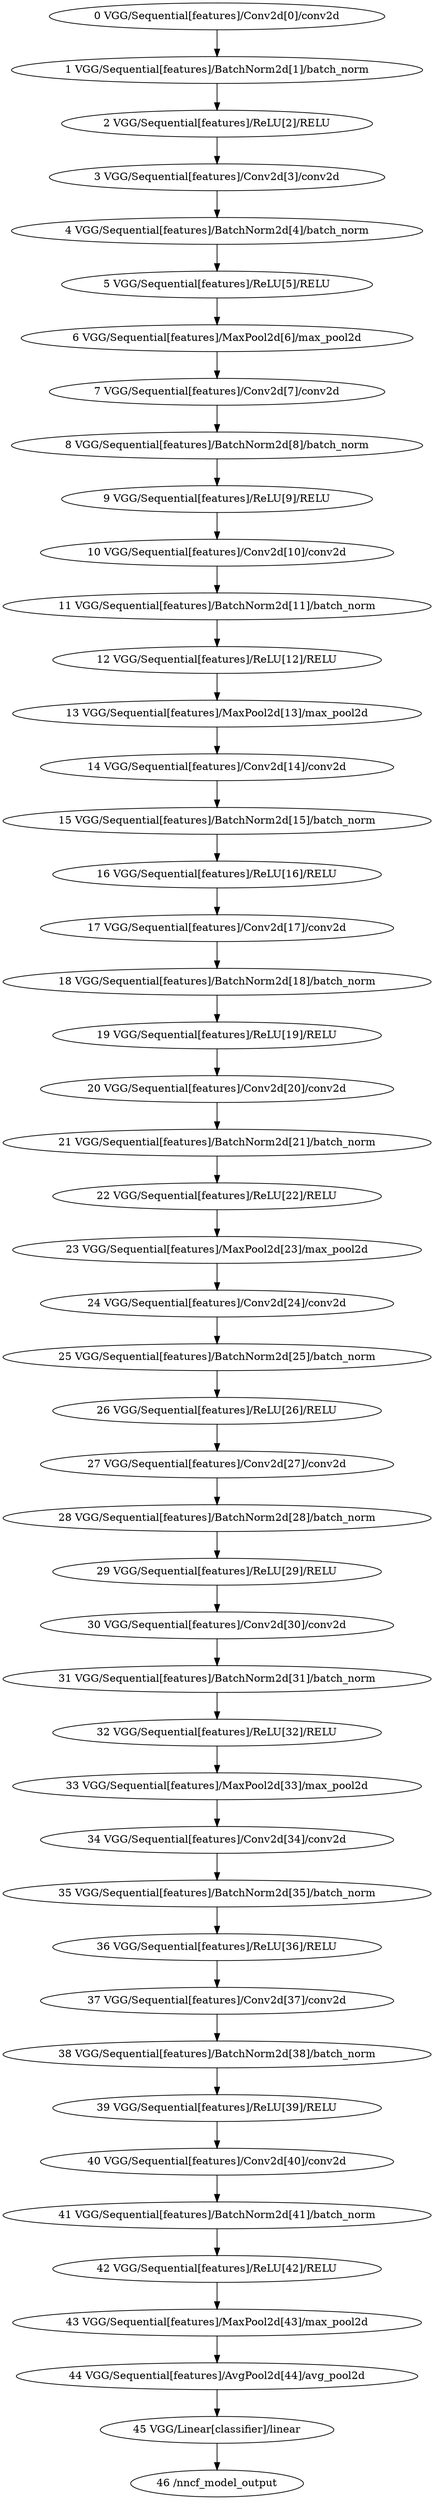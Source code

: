 strict digraph  {
"0 VGG/Sequential[features]/Conv2d[0]/conv2d" [id=0, scope="VGG/Sequential[features]/Conv2d[0]", type=conv2d];
"1 VGG/Sequential[features]/BatchNorm2d[1]/batch_norm" [id=1, scope="VGG/Sequential[features]/BatchNorm2d[1]", type=batch_norm];
"2 VGG/Sequential[features]/ReLU[2]/RELU" [id=2, scope="VGG/Sequential[features]/ReLU[2]", type=RELU];
"3 VGG/Sequential[features]/Conv2d[3]/conv2d" [id=3, scope="VGG/Sequential[features]/Conv2d[3]", type=conv2d];
"4 VGG/Sequential[features]/BatchNorm2d[4]/batch_norm" [id=4, scope="VGG/Sequential[features]/BatchNorm2d[4]", type=batch_norm];
"5 VGG/Sequential[features]/ReLU[5]/RELU" [id=5, scope="VGG/Sequential[features]/ReLU[5]", type=RELU];
"6 VGG/Sequential[features]/MaxPool2d[6]/max_pool2d" [id=6, scope="VGG/Sequential[features]/MaxPool2d[6]", type=max_pool2d];
"7 VGG/Sequential[features]/Conv2d[7]/conv2d" [id=7, scope="VGG/Sequential[features]/Conv2d[7]", type=conv2d];
"8 VGG/Sequential[features]/BatchNorm2d[8]/batch_norm" [id=8, scope="VGG/Sequential[features]/BatchNorm2d[8]", type=batch_norm];
"9 VGG/Sequential[features]/ReLU[9]/RELU" [id=9, scope="VGG/Sequential[features]/ReLU[9]", type=RELU];
"10 VGG/Sequential[features]/Conv2d[10]/conv2d" [id=10, scope="VGG/Sequential[features]/Conv2d[10]", type=conv2d];
"11 VGG/Sequential[features]/BatchNorm2d[11]/batch_norm" [id=11, scope="VGG/Sequential[features]/BatchNorm2d[11]", type=batch_norm];
"12 VGG/Sequential[features]/ReLU[12]/RELU" [id=12, scope="VGG/Sequential[features]/ReLU[12]", type=RELU];
"13 VGG/Sequential[features]/MaxPool2d[13]/max_pool2d" [id=13, scope="VGG/Sequential[features]/MaxPool2d[13]", type=max_pool2d];
"14 VGG/Sequential[features]/Conv2d[14]/conv2d" [id=14, scope="VGG/Sequential[features]/Conv2d[14]", type=conv2d];
"15 VGG/Sequential[features]/BatchNorm2d[15]/batch_norm" [id=15, scope="VGG/Sequential[features]/BatchNorm2d[15]", type=batch_norm];
"16 VGG/Sequential[features]/ReLU[16]/RELU" [id=16, scope="VGG/Sequential[features]/ReLU[16]", type=RELU];
"17 VGG/Sequential[features]/Conv2d[17]/conv2d" [id=17, scope="VGG/Sequential[features]/Conv2d[17]", type=conv2d];
"18 VGG/Sequential[features]/BatchNorm2d[18]/batch_norm" [id=18, scope="VGG/Sequential[features]/BatchNorm2d[18]", type=batch_norm];
"19 VGG/Sequential[features]/ReLU[19]/RELU" [id=19, scope="VGG/Sequential[features]/ReLU[19]", type=RELU];
"20 VGG/Sequential[features]/Conv2d[20]/conv2d" [id=20, scope="VGG/Sequential[features]/Conv2d[20]", type=conv2d];
"21 VGG/Sequential[features]/BatchNorm2d[21]/batch_norm" [id=21, scope="VGG/Sequential[features]/BatchNorm2d[21]", type=batch_norm];
"22 VGG/Sequential[features]/ReLU[22]/RELU" [id=22, scope="VGG/Sequential[features]/ReLU[22]", type=RELU];
"23 VGG/Sequential[features]/MaxPool2d[23]/max_pool2d" [id=23, scope="VGG/Sequential[features]/MaxPool2d[23]", type=max_pool2d];
"24 VGG/Sequential[features]/Conv2d[24]/conv2d" [id=24, scope="VGG/Sequential[features]/Conv2d[24]", type=conv2d];
"25 VGG/Sequential[features]/BatchNorm2d[25]/batch_norm" [id=25, scope="VGG/Sequential[features]/BatchNorm2d[25]", type=batch_norm];
"26 VGG/Sequential[features]/ReLU[26]/RELU" [id=26, scope="VGG/Sequential[features]/ReLU[26]", type=RELU];
"27 VGG/Sequential[features]/Conv2d[27]/conv2d" [id=27, scope="VGG/Sequential[features]/Conv2d[27]", type=conv2d];
"28 VGG/Sequential[features]/BatchNorm2d[28]/batch_norm" [id=28, scope="VGG/Sequential[features]/BatchNorm2d[28]", type=batch_norm];
"29 VGG/Sequential[features]/ReLU[29]/RELU" [id=29, scope="VGG/Sequential[features]/ReLU[29]", type=RELU];
"30 VGG/Sequential[features]/Conv2d[30]/conv2d" [id=30, scope="VGG/Sequential[features]/Conv2d[30]", type=conv2d];
"31 VGG/Sequential[features]/BatchNorm2d[31]/batch_norm" [id=31, scope="VGG/Sequential[features]/BatchNorm2d[31]", type=batch_norm];
"32 VGG/Sequential[features]/ReLU[32]/RELU" [id=32, scope="VGG/Sequential[features]/ReLU[32]", type=RELU];
"33 VGG/Sequential[features]/MaxPool2d[33]/max_pool2d" [id=33, scope="VGG/Sequential[features]/MaxPool2d[33]", type=max_pool2d];
"34 VGG/Sequential[features]/Conv2d[34]/conv2d" [id=34, scope="VGG/Sequential[features]/Conv2d[34]", type=conv2d];
"35 VGG/Sequential[features]/BatchNorm2d[35]/batch_norm" [id=35, scope="VGG/Sequential[features]/BatchNorm2d[35]", type=batch_norm];
"36 VGG/Sequential[features]/ReLU[36]/RELU" [id=36, scope="VGG/Sequential[features]/ReLU[36]", type=RELU];
"37 VGG/Sequential[features]/Conv2d[37]/conv2d" [id=37, scope="VGG/Sequential[features]/Conv2d[37]", type=conv2d];
"38 VGG/Sequential[features]/BatchNorm2d[38]/batch_norm" [id=38, scope="VGG/Sequential[features]/BatchNorm2d[38]", type=batch_norm];
"39 VGG/Sequential[features]/ReLU[39]/RELU" [id=39, scope="VGG/Sequential[features]/ReLU[39]", type=RELU];
"40 VGG/Sequential[features]/Conv2d[40]/conv2d" [id=40, scope="VGG/Sequential[features]/Conv2d[40]", type=conv2d];
"41 VGG/Sequential[features]/BatchNorm2d[41]/batch_norm" [id=41, scope="VGG/Sequential[features]/BatchNorm2d[41]", type=batch_norm];
"42 VGG/Sequential[features]/ReLU[42]/RELU" [id=42, scope="VGG/Sequential[features]/ReLU[42]", type=RELU];
"43 VGG/Sequential[features]/MaxPool2d[43]/max_pool2d" [id=43, scope="VGG/Sequential[features]/MaxPool2d[43]", type=max_pool2d];
"44 VGG/Sequential[features]/AvgPool2d[44]/avg_pool2d" [id=44, scope="VGG/Sequential[features]/AvgPool2d[44]", type=avg_pool2d];
"45 VGG/Linear[classifier]/linear" [id=45, scope="VGG/Linear[classifier]", type=linear];
"46 /nncf_model_output" [id=46, scope="", type=nncf_model_output];
"0 VGG/Sequential[features]/Conv2d[0]/conv2d" -> "1 VGG/Sequential[features]/BatchNorm2d[1]/batch_norm";
"1 VGG/Sequential[features]/BatchNorm2d[1]/batch_norm" -> "2 VGG/Sequential[features]/ReLU[2]/RELU";
"2 VGG/Sequential[features]/ReLU[2]/RELU" -> "3 VGG/Sequential[features]/Conv2d[3]/conv2d";
"3 VGG/Sequential[features]/Conv2d[3]/conv2d" -> "4 VGG/Sequential[features]/BatchNorm2d[4]/batch_norm";
"4 VGG/Sequential[features]/BatchNorm2d[4]/batch_norm" -> "5 VGG/Sequential[features]/ReLU[5]/RELU";
"5 VGG/Sequential[features]/ReLU[5]/RELU" -> "6 VGG/Sequential[features]/MaxPool2d[6]/max_pool2d";
"6 VGG/Sequential[features]/MaxPool2d[6]/max_pool2d" -> "7 VGG/Sequential[features]/Conv2d[7]/conv2d";
"7 VGG/Sequential[features]/Conv2d[7]/conv2d" -> "8 VGG/Sequential[features]/BatchNorm2d[8]/batch_norm";
"8 VGG/Sequential[features]/BatchNorm2d[8]/batch_norm" -> "9 VGG/Sequential[features]/ReLU[9]/RELU";
"9 VGG/Sequential[features]/ReLU[9]/RELU" -> "10 VGG/Sequential[features]/Conv2d[10]/conv2d";
"10 VGG/Sequential[features]/Conv2d[10]/conv2d" -> "11 VGG/Sequential[features]/BatchNorm2d[11]/batch_norm";
"11 VGG/Sequential[features]/BatchNorm2d[11]/batch_norm" -> "12 VGG/Sequential[features]/ReLU[12]/RELU";
"12 VGG/Sequential[features]/ReLU[12]/RELU" -> "13 VGG/Sequential[features]/MaxPool2d[13]/max_pool2d";
"13 VGG/Sequential[features]/MaxPool2d[13]/max_pool2d" -> "14 VGG/Sequential[features]/Conv2d[14]/conv2d";
"14 VGG/Sequential[features]/Conv2d[14]/conv2d" -> "15 VGG/Sequential[features]/BatchNorm2d[15]/batch_norm";
"15 VGG/Sequential[features]/BatchNorm2d[15]/batch_norm" -> "16 VGG/Sequential[features]/ReLU[16]/RELU";
"16 VGG/Sequential[features]/ReLU[16]/RELU" -> "17 VGG/Sequential[features]/Conv2d[17]/conv2d";
"17 VGG/Sequential[features]/Conv2d[17]/conv2d" -> "18 VGG/Sequential[features]/BatchNorm2d[18]/batch_norm";
"18 VGG/Sequential[features]/BatchNorm2d[18]/batch_norm" -> "19 VGG/Sequential[features]/ReLU[19]/RELU";
"19 VGG/Sequential[features]/ReLU[19]/RELU" -> "20 VGG/Sequential[features]/Conv2d[20]/conv2d";
"20 VGG/Sequential[features]/Conv2d[20]/conv2d" -> "21 VGG/Sequential[features]/BatchNorm2d[21]/batch_norm";
"21 VGG/Sequential[features]/BatchNorm2d[21]/batch_norm" -> "22 VGG/Sequential[features]/ReLU[22]/RELU";
"22 VGG/Sequential[features]/ReLU[22]/RELU" -> "23 VGG/Sequential[features]/MaxPool2d[23]/max_pool2d";
"23 VGG/Sequential[features]/MaxPool2d[23]/max_pool2d" -> "24 VGG/Sequential[features]/Conv2d[24]/conv2d";
"24 VGG/Sequential[features]/Conv2d[24]/conv2d" -> "25 VGG/Sequential[features]/BatchNorm2d[25]/batch_norm";
"25 VGG/Sequential[features]/BatchNorm2d[25]/batch_norm" -> "26 VGG/Sequential[features]/ReLU[26]/RELU";
"26 VGG/Sequential[features]/ReLU[26]/RELU" -> "27 VGG/Sequential[features]/Conv2d[27]/conv2d";
"27 VGG/Sequential[features]/Conv2d[27]/conv2d" -> "28 VGG/Sequential[features]/BatchNorm2d[28]/batch_norm";
"28 VGG/Sequential[features]/BatchNorm2d[28]/batch_norm" -> "29 VGG/Sequential[features]/ReLU[29]/RELU";
"29 VGG/Sequential[features]/ReLU[29]/RELU" -> "30 VGG/Sequential[features]/Conv2d[30]/conv2d";
"30 VGG/Sequential[features]/Conv2d[30]/conv2d" -> "31 VGG/Sequential[features]/BatchNorm2d[31]/batch_norm";
"31 VGG/Sequential[features]/BatchNorm2d[31]/batch_norm" -> "32 VGG/Sequential[features]/ReLU[32]/RELU";
"32 VGG/Sequential[features]/ReLU[32]/RELU" -> "33 VGG/Sequential[features]/MaxPool2d[33]/max_pool2d";
"33 VGG/Sequential[features]/MaxPool2d[33]/max_pool2d" -> "34 VGG/Sequential[features]/Conv2d[34]/conv2d";
"34 VGG/Sequential[features]/Conv2d[34]/conv2d" -> "35 VGG/Sequential[features]/BatchNorm2d[35]/batch_norm";
"35 VGG/Sequential[features]/BatchNorm2d[35]/batch_norm" -> "36 VGG/Sequential[features]/ReLU[36]/RELU";
"36 VGG/Sequential[features]/ReLU[36]/RELU" -> "37 VGG/Sequential[features]/Conv2d[37]/conv2d";
"37 VGG/Sequential[features]/Conv2d[37]/conv2d" -> "38 VGG/Sequential[features]/BatchNorm2d[38]/batch_norm";
"38 VGG/Sequential[features]/BatchNorm2d[38]/batch_norm" -> "39 VGG/Sequential[features]/ReLU[39]/RELU";
"39 VGG/Sequential[features]/ReLU[39]/RELU" -> "40 VGG/Sequential[features]/Conv2d[40]/conv2d";
"40 VGG/Sequential[features]/Conv2d[40]/conv2d" -> "41 VGG/Sequential[features]/BatchNorm2d[41]/batch_norm";
"41 VGG/Sequential[features]/BatchNorm2d[41]/batch_norm" -> "42 VGG/Sequential[features]/ReLU[42]/RELU";
"42 VGG/Sequential[features]/ReLU[42]/RELU" -> "43 VGG/Sequential[features]/MaxPool2d[43]/max_pool2d";
"43 VGG/Sequential[features]/MaxPool2d[43]/max_pool2d" -> "44 VGG/Sequential[features]/AvgPool2d[44]/avg_pool2d";
"44 VGG/Sequential[features]/AvgPool2d[44]/avg_pool2d" -> "45 VGG/Linear[classifier]/linear";
"45 VGG/Linear[classifier]/linear" -> "46 /nncf_model_output";
}
